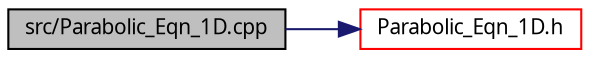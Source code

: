 digraph G
{
  edge [fontname="FreeSans.ttf",fontsize=10,labelfontname="FreeSans.ttf",labelfontsize=10];
  node [fontname="FreeSans.ttf",fontsize=10,shape=record];
  rankdir=LR;
  Node1 [label="src/Parabolic_Eqn_1D.cpp",height=0.2,width=0.4,color="black", fillcolor="grey75", style="filled" fontcolor="black"];
  Node1 -> Node2 [color="midnightblue",fontsize=10,style="solid",fontname="FreeSans.ttf"];
  Node2 [label="Parabolic_Eqn_1D.h",height=0.2,width=0.4,color="red", fillcolor="white", style="filled",URL="$Parabolic__Eqn__1D_8h.html"];
}
